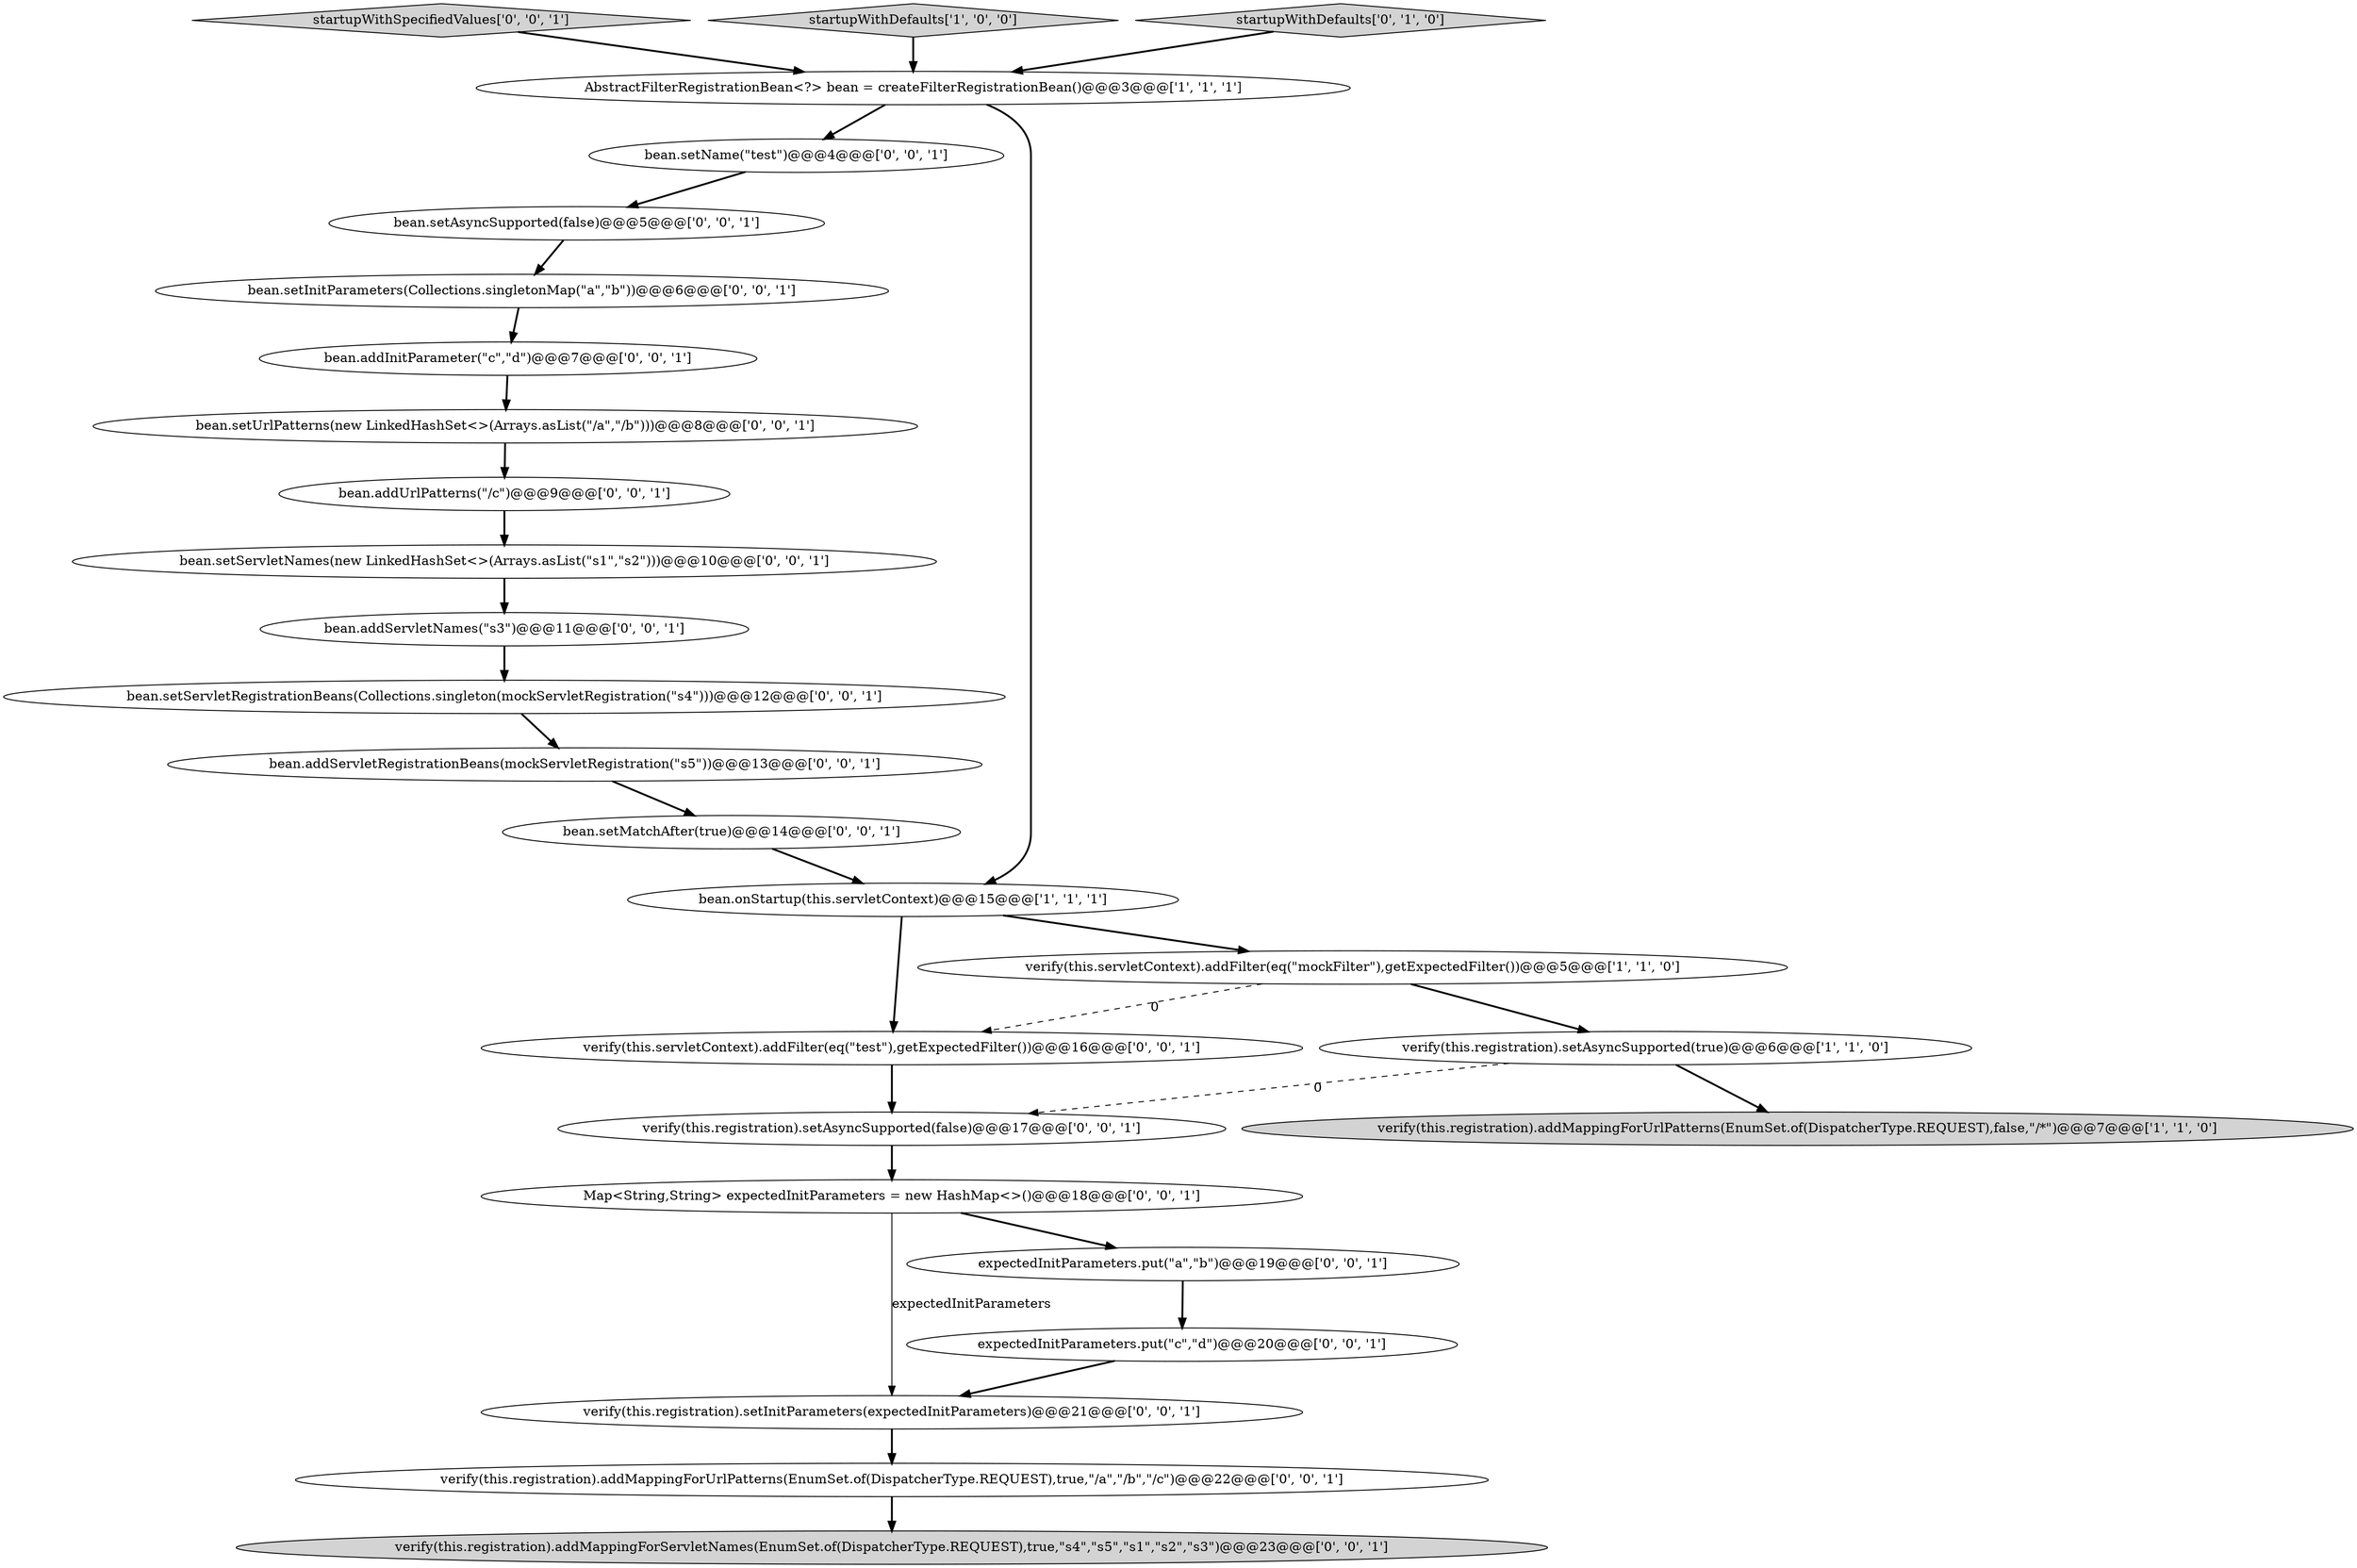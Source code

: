digraph {
19 [style = filled, label = "bean.setAsyncSupported(false)@@@5@@@['0', '0', '1']", fillcolor = white, shape = ellipse image = "AAA0AAABBB3BBB"];
5 [style = filled, label = "AbstractFilterRegistrationBean<?> bean = createFilterRegistrationBean()@@@3@@@['1', '1', '1']", fillcolor = white, shape = ellipse image = "AAA0AAABBB1BBB"];
12 [style = filled, label = "bean.setServletRegistrationBeans(Collections.singleton(mockServletRegistration(\"s4\")))@@@12@@@['0', '0', '1']", fillcolor = white, shape = ellipse image = "AAA0AAABBB3BBB"];
17 [style = filled, label = "startupWithSpecifiedValues['0', '0', '1']", fillcolor = lightgray, shape = diamond image = "AAA0AAABBB3BBB"];
18 [style = filled, label = "bean.addServletRegistrationBeans(mockServletRegistration(\"s5\"))@@@13@@@['0', '0', '1']", fillcolor = white, shape = ellipse image = "AAA0AAABBB3BBB"];
25 [style = filled, label = "verify(this.registration).setInitParameters(expectedInitParameters)@@@21@@@['0', '0', '1']", fillcolor = white, shape = ellipse image = "AAA0AAABBB3BBB"];
9 [style = filled, label = "bean.setMatchAfter(true)@@@14@@@['0', '0', '1']", fillcolor = white, shape = ellipse image = "AAA0AAABBB3BBB"];
15 [style = filled, label = "bean.addUrlPatterns(\"/c\")@@@9@@@['0', '0', '1']", fillcolor = white, shape = ellipse image = "AAA0AAABBB3BBB"];
3 [style = filled, label = "verify(this.registration).addMappingForUrlPatterns(EnumSet.of(DispatcherType.REQUEST),false,\"/*\")@@@7@@@['1', '1', '0']", fillcolor = lightgray, shape = ellipse image = "AAA0AAABBB1BBB"];
22 [style = filled, label = "bean.addInitParameter(\"c\",\"d\")@@@7@@@['0', '0', '1']", fillcolor = white, shape = ellipse image = "AAA0AAABBB3BBB"];
10 [style = filled, label = "verify(this.registration).addMappingForUrlPatterns(EnumSet.of(DispatcherType.REQUEST),true,\"/a\",\"/b\",\"/c\")@@@22@@@['0', '0', '1']", fillcolor = white, shape = ellipse image = "AAA0AAABBB3BBB"];
7 [style = filled, label = "verify(this.servletContext).addFilter(eq(\"test\"),getExpectedFilter())@@@16@@@['0', '0', '1']", fillcolor = white, shape = ellipse image = "AAA0AAABBB3BBB"];
8 [style = filled, label = "bean.setUrlPatterns(new LinkedHashSet<>(Arrays.asList(\"/a\",\"/b\")))@@@8@@@['0', '0', '1']", fillcolor = white, shape = ellipse image = "AAA0AAABBB3BBB"];
4 [style = filled, label = "startupWithDefaults['1', '0', '0']", fillcolor = lightgray, shape = diamond image = "AAA0AAABBB1BBB"];
26 [style = filled, label = "bean.setName(\"test\")@@@4@@@['0', '0', '1']", fillcolor = white, shape = ellipse image = "AAA0AAABBB3BBB"];
23 [style = filled, label = "verify(this.registration).addMappingForServletNames(EnumSet.of(DispatcherType.REQUEST),true,\"s4\",\"s5\",\"s1\",\"s2\",\"s3\")@@@23@@@['0', '0', '1']", fillcolor = lightgray, shape = ellipse image = "AAA0AAABBB3BBB"];
2 [style = filled, label = "verify(this.registration).setAsyncSupported(true)@@@6@@@['1', '1', '0']", fillcolor = white, shape = ellipse image = "AAA0AAABBB1BBB"];
20 [style = filled, label = "bean.setServletNames(new LinkedHashSet<>(Arrays.asList(\"s1\",\"s2\")))@@@10@@@['0', '0', '1']", fillcolor = white, shape = ellipse image = "AAA0AAABBB3BBB"];
6 [style = filled, label = "startupWithDefaults['0', '1', '0']", fillcolor = lightgray, shape = diamond image = "AAA0AAABBB2BBB"];
0 [style = filled, label = "bean.onStartup(this.servletContext)@@@15@@@['1', '1', '1']", fillcolor = white, shape = ellipse image = "AAA0AAABBB1BBB"];
11 [style = filled, label = "bean.setInitParameters(Collections.singletonMap(\"a\",\"b\"))@@@6@@@['0', '0', '1']", fillcolor = white, shape = ellipse image = "AAA0AAABBB3BBB"];
14 [style = filled, label = "expectedInitParameters.put(\"a\",\"b\")@@@19@@@['0', '0', '1']", fillcolor = white, shape = ellipse image = "AAA0AAABBB3BBB"];
1 [style = filled, label = "verify(this.servletContext).addFilter(eq(\"mockFilter\"),getExpectedFilter())@@@5@@@['1', '1', '0']", fillcolor = white, shape = ellipse image = "AAA0AAABBB1BBB"];
13 [style = filled, label = "verify(this.registration).setAsyncSupported(false)@@@17@@@['0', '0', '1']", fillcolor = white, shape = ellipse image = "AAA0AAABBB3BBB"];
21 [style = filled, label = "bean.addServletNames(\"s3\")@@@11@@@['0', '0', '1']", fillcolor = white, shape = ellipse image = "AAA0AAABBB3BBB"];
24 [style = filled, label = "Map<String,String> expectedInitParameters = new HashMap<>()@@@18@@@['0', '0', '1']", fillcolor = white, shape = ellipse image = "AAA0AAABBB3BBB"];
16 [style = filled, label = "expectedInitParameters.put(\"c\",\"d\")@@@20@@@['0', '0', '1']", fillcolor = white, shape = ellipse image = "AAA0AAABBB3BBB"];
7->13 [style = bold, label=""];
14->16 [style = bold, label=""];
17->5 [style = bold, label=""];
8->15 [style = bold, label=""];
9->0 [style = bold, label=""];
13->24 [style = bold, label=""];
2->3 [style = bold, label=""];
24->25 [style = solid, label="expectedInitParameters"];
5->26 [style = bold, label=""];
19->11 [style = bold, label=""];
16->25 [style = bold, label=""];
26->19 [style = bold, label=""];
24->14 [style = bold, label=""];
0->7 [style = bold, label=""];
21->12 [style = bold, label=""];
20->21 [style = bold, label=""];
22->8 [style = bold, label=""];
6->5 [style = bold, label=""];
5->0 [style = bold, label=""];
10->23 [style = bold, label=""];
2->13 [style = dashed, label="0"];
0->1 [style = bold, label=""];
15->20 [style = bold, label=""];
12->18 [style = bold, label=""];
18->9 [style = bold, label=""];
11->22 [style = bold, label=""];
25->10 [style = bold, label=""];
1->2 [style = bold, label=""];
1->7 [style = dashed, label="0"];
4->5 [style = bold, label=""];
}
